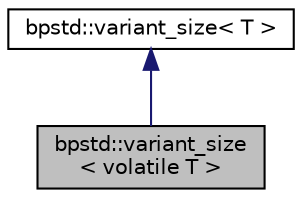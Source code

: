 digraph "bpstd::variant_size&lt; volatile T &gt;"
{
  edge [fontname="Helvetica",fontsize="10",labelfontname="Helvetica",labelfontsize="10"];
  node [fontname="Helvetica",fontsize="10",shape=record];
  Node0 [label="bpstd::variant_size\l\< volatile T \>",height=0.2,width=0.4,color="black", fillcolor="grey75", style="filled", fontcolor="black"];
  Node1 -> Node0 [dir="back",color="midnightblue",fontsize="10",style="solid",fontname="Helvetica"];
  Node1 [label="bpstd::variant_size\< T \>",height=0.2,width=0.4,color="black", fillcolor="white", style="filled",URL="$d1/d13/structbpstd_1_1variant__size.html",tooltip="Provides access to the number of alternatives in a possibly cv-qualified variant as a compile-time co..."];
}
